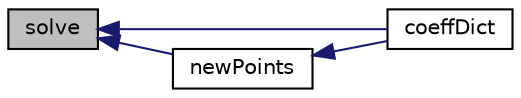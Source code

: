 digraph "solve"
{
  bgcolor="transparent";
  edge [fontname="Helvetica",fontsize="10",labelfontname="Helvetica",labelfontsize="10"];
  node [fontname="Helvetica",fontsize="10",shape=record];
  rankdir="LR";
  Node1 [label="solve",height=0.2,width=0.4,color="black", fillcolor="grey75", style="filled", fontcolor="black"];
  Node1 -> Node2 [dir="back",color="midnightblue",fontsize="10",style="solid",fontname="Helvetica"];
  Node2 [label="coeffDict",height=0.2,width=0.4,color="black",URL="$a01534.html#a81c6629b0d10b6b8ccaf8ccfa5bad8ea",tooltip="Const access to the coefficients dictionary. "];
  Node1 -> Node3 [dir="back",color="midnightblue",fontsize="10",style="solid",fontname="Helvetica"];
  Node3 [label="newPoints",height=0.2,width=0.4,color="black",URL="$a01534.html#a72b75322b2503645246fb9b3da50f2b1",tooltip="Provide new points for motion. Solves for motion. "];
  Node3 -> Node2 [dir="back",color="midnightblue",fontsize="10",style="solid",fontname="Helvetica"];
}
